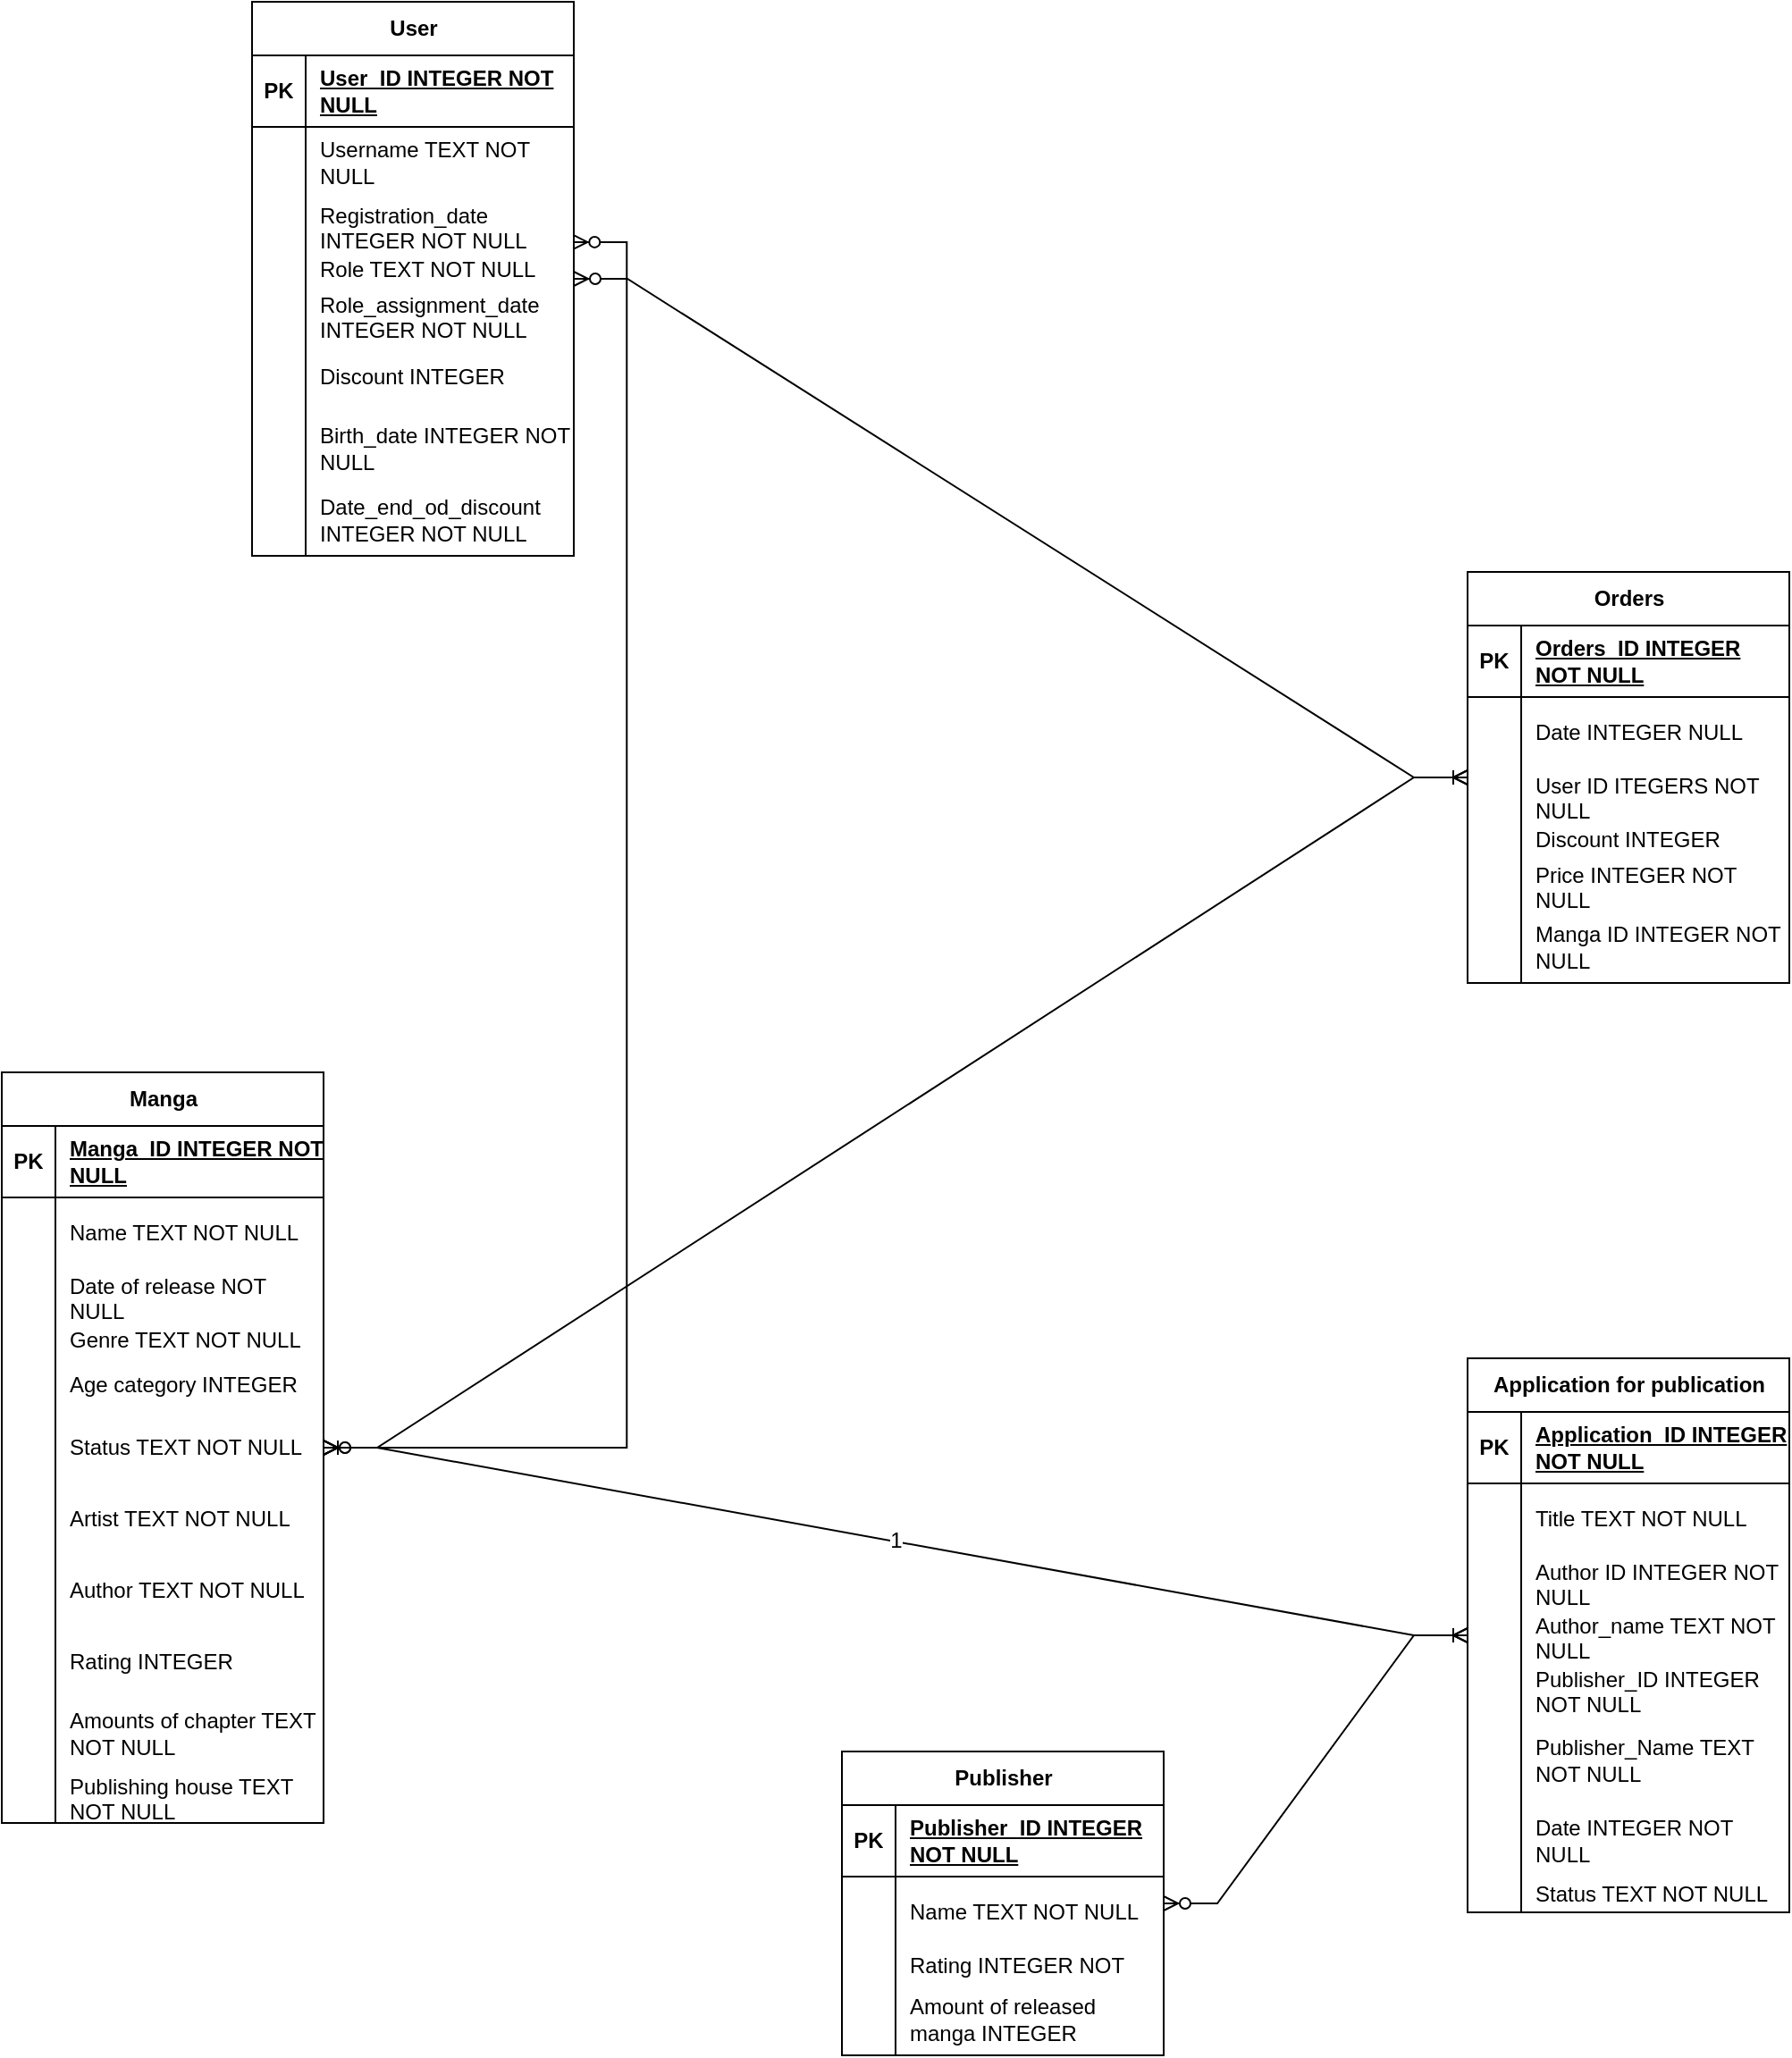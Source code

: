 <mxfile version="24.0.2" type="device">
  <diagram id="4OhhPIKUNU1crIWAC6Wa" name="Страница — 1">
    <mxGraphModel dx="3187" dy="1640" grid="1" gridSize="10" guides="1" tooltips="1" connect="1" arrows="1" fold="1" page="1" pageScale="1" pageWidth="827" pageHeight="1169" math="0" shadow="0">
      <root>
        <mxCell id="0" />
        <mxCell id="1" parent="0" />
        <mxCell id="yMcgqqdrfvFAsQtZ9cKi-27" value="1" style="edgeStyle=entityRelationEdgeStyle;fontSize=12;html=1;endArrow=ERoneToMany;startArrow=ERzeroToMany;rounded=0;exitX=1;exitY=0.5;exitDx=0;exitDy=0;entryX=0;entryY=0.5;entryDx=0;entryDy=0;" parent="1" source="3QNGo9HYekui6b5nl_Mc-1" target="3QNGo9HYekui6b5nl_Mc-149" edge="1">
          <mxGeometry width="100" height="100" relative="1" as="geometry">
            <mxPoint x="1230" y="619" as="sourcePoint" />
            <mxPoint x="1050" y="844" as="targetPoint" />
            <Array as="points">
              <mxPoint x="580" y="454" />
              <mxPoint x="630" y="334" />
              <mxPoint x="650" y="384" />
            </Array>
          </mxGeometry>
        </mxCell>
        <mxCell id="3QNGo9HYekui6b5nl_Mc-1" value="Manga" style="shape=table;startSize=30;container=1;collapsible=1;childLayout=tableLayout;fixedRows=1;rowLines=0;fontStyle=1;align=center;resizeLast=1;html=1;" vertex="1" parent="1">
          <mxGeometry x="280" y="619" width="180" height="420" as="geometry">
            <mxRectangle x="920" y="370" width="80" height="30" as="alternateBounds" />
          </mxGeometry>
        </mxCell>
        <mxCell id="3QNGo9HYekui6b5nl_Mc-2" value="" style="shape=tableRow;horizontal=0;startSize=0;swimlaneHead=0;swimlaneBody=0;fillColor=none;collapsible=0;dropTarget=0;points=[[0,0.5],[1,0.5]];portConstraint=eastwest;top=0;left=0;right=0;bottom=1;" vertex="1" parent="3QNGo9HYekui6b5nl_Mc-1">
          <mxGeometry y="30" width="180" height="40" as="geometry" />
        </mxCell>
        <mxCell id="3QNGo9HYekui6b5nl_Mc-3" value="PK" style="shape=partialRectangle;connectable=0;fillColor=none;top=0;left=0;bottom=0;right=0;fontStyle=1;overflow=hidden;whiteSpace=wrap;html=1;" vertex="1" parent="3QNGo9HYekui6b5nl_Mc-2">
          <mxGeometry width="30" height="40" as="geometry">
            <mxRectangle width="30" height="40" as="alternateBounds" />
          </mxGeometry>
        </mxCell>
        <mxCell id="3QNGo9HYekui6b5nl_Mc-4" value="Manga_ID INTEGER NOT NULL" style="shape=partialRectangle;connectable=0;fillColor=none;top=0;left=0;bottom=0;right=0;align=left;spacingLeft=6;fontStyle=5;overflow=hidden;whiteSpace=wrap;html=1;" vertex="1" parent="3QNGo9HYekui6b5nl_Mc-2">
          <mxGeometry x="30" width="150" height="40" as="geometry">
            <mxRectangle width="150" height="40" as="alternateBounds" />
          </mxGeometry>
        </mxCell>
        <mxCell id="3QNGo9HYekui6b5nl_Mc-5" value="" style="shape=tableRow;horizontal=0;startSize=0;swimlaneHead=0;swimlaneBody=0;fillColor=none;collapsible=0;dropTarget=0;points=[[0,0.5],[1,0.5]];portConstraint=eastwest;top=0;left=0;right=0;bottom=0;" vertex="1" parent="3QNGo9HYekui6b5nl_Mc-1">
          <mxGeometry y="70" width="180" height="40" as="geometry" />
        </mxCell>
        <mxCell id="3QNGo9HYekui6b5nl_Mc-6" value="" style="shape=partialRectangle;connectable=0;fillColor=none;top=0;left=0;bottom=0;right=0;editable=1;overflow=hidden;whiteSpace=wrap;html=1;" vertex="1" parent="3QNGo9HYekui6b5nl_Mc-5">
          <mxGeometry width="30" height="40" as="geometry">
            <mxRectangle width="30" height="40" as="alternateBounds" />
          </mxGeometry>
        </mxCell>
        <mxCell id="3QNGo9HYekui6b5nl_Mc-7" value="Name TEXT NOT NULL&amp;nbsp;" style="shape=partialRectangle;connectable=0;fillColor=none;top=0;left=0;bottom=0;right=0;align=left;spacingLeft=6;overflow=hidden;whiteSpace=wrap;html=1;" vertex="1" parent="3QNGo9HYekui6b5nl_Mc-5">
          <mxGeometry x="30" width="150" height="40" as="geometry">
            <mxRectangle width="150" height="40" as="alternateBounds" />
          </mxGeometry>
        </mxCell>
        <mxCell id="3QNGo9HYekui6b5nl_Mc-8" value="" style="shape=tableRow;horizontal=0;startSize=0;swimlaneHead=0;swimlaneBody=0;fillColor=none;collapsible=0;dropTarget=0;points=[[0,0.5],[1,0.5]];portConstraint=eastwest;top=0;left=0;right=0;bottom=0;" vertex="1" parent="3QNGo9HYekui6b5nl_Mc-1">
          <mxGeometry y="110" width="180" height="30" as="geometry" />
        </mxCell>
        <mxCell id="3QNGo9HYekui6b5nl_Mc-9" value="" style="shape=partialRectangle;connectable=0;fillColor=none;top=0;left=0;bottom=0;right=0;editable=1;overflow=hidden;whiteSpace=wrap;html=1;fontStyle=1" vertex="1" parent="3QNGo9HYekui6b5nl_Mc-8">
          <mxGeometry width="30" height="30" as="geometry">
            <mxRectangle width="30" height="30" as="alternateBounds" />
          </mxGeometry>
        </mxCell>
        <mxCell id="3QNGo9HYekui6b5nl_Mc-10" value="&lt;span style=&quot;font-weight: 400;&quot;&gt;Date of release NOT NULL&amp;nbsp;&lt;/span&gt;" style="shape=partialRectangle;connectable=0;fillColor=none;top=0;left=0;bottom=0;right=0;align=left;spacingLeft=6;overflow=hidden;whiteSpace=wrap;html=1;fontStyle=1" vertex="1" parent="3QNGo9HYekui6b5nl_Mc-8">
          <mxGeometry x="30" width="150" height="30" as="geometry">
            <mxRectangle width="150" height="30" as="alternateBounds" />
          </mxGeometry>
        </mxCell>
        <mxCell id="3QNGo9HYekui6b5nl_Mc-11" value="" style="shape=tableRow;horizontal=0;startSize=0;swimlaneHead=0;swimlaneBody=0;fillColor=none;collapsible=0;dropTarget=0;points=[[0,0.5],[1,0.5]];portConstraint=eastwest;top=0;left=0;right=0;bottom=0;" vertex="1" parent="3QNGo9HYekui6b5nl_Mc-1">
          <mxGeometry y="140" width="180" height="20" as="geometry" />
        </mxCell>
        <mxCell id="3QNGo9HYekui6b5nl_Mc-12" value="" style="shape=partialRectangle;connectable=0;fillColor=none;top=0;left=0;bottom=0;right=0;editable=1;overflow=hidden;whiteSpace=wrap;html=1;" vertex="1" parent="3QNGo9HYekui6b5nl_Mc-11">
          <mxGeometry width="30" height="20" as="geometry">
            <mxRectangle width="30" height="20" as="alternateBounds" />
          </mxGeometry>
        </mxCell>
        <mxCell id="3QNGo9HYekui6b5nl_Mc-13" value="Genre TEXT NOT NULL" style="shape=partialRectangle;connectable=0;fillColor=none;top=0;left=0;bottom=0;right=0;align=left;spacingLeft=6;overflow=hidden;whiteSpace=wrap;html=1;" vertex="1" parent="3QNGo9HYekui6b5nl_Mc-11">
          <mxGeometry x="30" width="150" height="20" as="geometry">
            <mxRectangle width="150" height="20" as="alternateBounds" />
          </mxGeometry>
        </mxCell>
        <mxCell id="3QNGo9HYekui6b5nl_Mc-14" value="" style="shape=tableRow;horizontal=0;startSize=0;swimlaneHead=0;swimlaneBody=0;fillColor=none;collapsible=0;dropTarget=0;points=[[0,0.5],[1,0.5]];portConstraint=eastwest;top=0;left=0;right=0;bottom=0;" vertex="1" parent="3QNGo9HYekui6b5nl_Mc-1">
          <mxGeometry y="160" width="180" height="30" as="geometry" />
        </mxCell>
        <mxCell id="3QNGo9HYekui6b5nl_Mc-15" value="" style="shape=partialRectangle;connectable=0;fillColor=none;top=0;left=0;bottom=0;right=0;editable=1;overflow=hidden;whiteSpace=wrap;html=1;" vertex="1" parent="3QNGo9HYekui6b5nl_Mc-14">
          <mxGeometry width="30" height="30" as="geometry">
            <mxRectangle width="30" height="30" as="alternateBounds" />
          </mxGeometry>
        </mxCell>
        <mxCell id="3QNGo9HYekui6b5nl_Mc-16" value="Age category INTEGER" style="shape=partialRectangle;connectable=0;fillColor=none;top=0;left=0;bottom=0;right=0;align=left;spacingLeft=6;overflow=hidden;whiteSpace=wrap;html=1;" vertex="1" parent="3QNGo9HYekui6b5nl_Mc-14">
          <mxGeometry x="30" width="150" height="30" as="geometry">
            <mxRectangle width="150" height="30" as="alternateBounds" />
          </mxGeometry>
        </mxCell>
        <mxCell id="3QNGo9HYekui6b5nl_Mc-17" value="" style="shape=tableRow;horizontal=0;startSize=0;swimlaneHead=0;swimlaneBody=0;fillColor=none;collapsible=0;dropTarget=0;points=[[0,0.5],[1,0.5]];portConstraint=eastwest;top=0;left=0;right=0;bottom=0;" vertex="1" parent="3QNGo9HYekui6b5nl_Mc-1">
          <mxGeometry y="190" width="180" height="40" as="geometry" />
        </mxCell>
        <mxCell id="3QNGo9HYekui6b5nl_Mc-18" value="" style="shape=partialRectangle;connectable=0;fillColor=none;top=0;left=0;bottom=0;right=0;editable=1;overflow=hidden;whiteSpace=wrap;html=1;" vertex="1" parent="3QNGo9HYekui6b5nl_Mc-17">
          <mxGeometry width="30" height="40" as="geometry">
            <mxRectangle width="30" height="40" as="alternateBounds" />
          </mxGeometry>
        </mxCell>
        <mxCell id="3QNGo9HYekui6b5nl_Mc-19" value="Status TEXT NOT NULL" style="shape=partialRectangle;connectable=0;fillColor=none;top=0;left=0;bottom=0;right=0;align=left;spacingLeft=6;overflow=hidden;whiteSpace=wrap;html=1;" vertex="1" parent="3QNGo9HYekui6b5nl_Mc-17">
          <mxGeometry x="30" width="150" height="40" as="geometry">
            <mxRectangle width="150" height="40" as="alternateBounds" />
          </mxGeometry>
        </mxCell>
        <mxCell id="3QNGo9HYekui6b5nl_Mc-20" value="" style="shape=tableRow;horizontal=0;startSize=0;swimlaneHead=0;swimlaneBody=0;fillColor=none;collapsible=0;dropTarget=0;points=[[0,0.5],[1,0.5]];portConstraint=eastwest;top=0;left=0;right=0;bottom=0;" vertex="1" parent="3QNGo9HYekui6b5nl_Mc-1">
          <mxGeometry y="230" width="180" height="40" as="geometry" />
        </mxCell>
        <mxCell id="3QNGo9HYekui6b5nl_Mc-21" value="" style="shape=partialRectangle;connectable=0;fillColor=none;top=0;left=0;bottom=0;right=0;editable=1;overflow=hidden;whiteSpace=wrap;html=1;" vertex="1" parent="3QNGo9HYekui6b5nl_Mc-20">
          <mxGeometry width="30" height="40" as="geometry">
            <mxRectangle width="30" height="40" as="alternateBounds" />
          </mxGeometry>
        </mxCell>
        <mxCell id="3QNGo9HYekui6b5nl_Mc-22" value="Artist TEXT NOT NULL" style="shape=partialRectangle;connectable=0;fillColor=none;top=0;left=0;bottom=0;right=0;align=left;spacingLeft=6;overflow=hidden;whiteSpace=wrap;html=1;" vertex="1" parent="3QNGo9HYekui6b5nl_Mc-20">
          <mxGeometry x="30" width="150" height="40" as="geometry">
            <mxRectangle width="150" height="40" as="alternateBounds" />
          </mxGeometry>
        </mxCell>
        <mxCell id="3QNGo9HYekui6b5nl_Mc-23" value="" style="shape=tableRow;horizontal=0;startSize=0;swimlaneHead=0;swimlaneBody=0;fillColor=none;collapsible=0;dropTarget=0;points=[[0,0.5],[1,0.5]];portConstraint=eastwest;top=0;left=0;right=0;bottom=0;" vertex="1" parent="3QNGo9HYekui6b5nl_Mc-1">
          <mxGeometry y="270" width="180" height="40" as="geometry" />
        </mxCell>
        <mxCell id="3QNGo9HYekui6b5nl_Mc-24" value="" style="shape=partialRectangle;connectable=0;fillColor=none;top=0;left=0;bottom=0;right=0;editable=1;overflow=hidden;whiteSpace=wrap;html=1;" vertex="1" parent="3QNGo9HYekui6b5nl_Mc-23">
          <mxGeometry width="30" height="40" as="geometry">
            <mxRectangle width="30" height="40" as="alternateBounds" />
          </mxGeometry>
        </mxCell>
        <mxCell id="3QNGo9HYekui6b5nl_Mc-25" value="Author TEXT NOT NULL" style="shape=partialRectangle;connectable=0;fillColor=none;top=0;left=0;bottom=0;right=0;align=left;spacingLeft=6;overflow=hidden;whiteSpace=wrap;html=1;" vertex="1" parent="3QNGo9HYekui6b5nl_Mc-23">
          <mxGeometry x="30" width="150" height="40" as="geometry">
            <mxRectangle width="150" height="40" as="alternateBounds" />
          </mxGeometry>
        </mxCell>
        <mxCell id="3QNGo9HYekui6b5nl_Mc-26" value="" style="shape=tableRow;horizontal=0;startSize=0;swimlaneHead=0;swimlaneBody=0;fillColor=none;collapsible=0;dropTarget=0;points=[[0,0.5],[1,0.5]];portConstraint=eastwest;top=0;left=0;right=0;bottom=0;" vertex="1" parent="3QNGo9HYekui6b5nl_Mc-1">
          <mxGeometry y="310" width="180" height="40" as="geometry" />
        </mxCell>
        <mxCell id="3QNGo9HYekui6b5nl_Mc-27" value="" style="shape=partialRectangle;connectable=0;fillColor=none;top=0;left=0;bottom=0;right=0;editable=1;overflow=hidden;whiteSpace=wrap;html=1;" vertex="1" parent="3QNGo9HYekui6b5nl_Mc-26">
          <mxGeometry width="30" height="40" as="geometry">
            <mxRectangle width="30" height="40" as="alternateBounds" />
          </mxGeometry>
        </mxCell>
        <mxCell id="3QNGo9HYekui6b5nl_Mc-28" value="Rating INTEGER" style="shape=partialRectangle;connectable=0;fillColor=none;top=0;left=0;bottom=0;right=0;align=left;spacingLeft=6;overflow=hidden;whiteSpace=wrap;html=1;" vertex="1" parent="3QNGo9HYekui6b5nl_Mc-26">
          <mxGeometry x="30" width="150" height="40" as="geometry">
            <mxRectangle width="150" height="40" as="alternateBounds" />
          </mxGeometry>
        </mxCell>
        <mxCell id="3QNGo9HYekui6b5nl_Mc-29" value="" style="shape=tableRow;horizontal=0;startSize=0;swimlaneHead=0;swimlaneBody=0;fillColor=none;collapsible=0;dropTarget=0;points=[[0,0.5],[1,0.5]];portConstraint=eastwest;top=0;left=0;right=0;bottom=0;" vertex="1" parent="3QNGo9HYekui6b5nl_Mc-1">
          <mxGeometry y="350" width="180" height="40" as="geometry" />
        </mxCell>
        <mxCell id="3QNGo9HYekui6b5nl_Mc-30" value="" style="shape=partialRectangle;connectable=0;fillColor=none;top=0;left=0;bottom=0;right=0;editable=1;overflow=hidden;whiteSpace=wrap;html=1;" vertex="1" parent="3QNGo9HYekui6b5nl_Mc-29">
          <mxGeometry width="30" height="40" as="geometry">
            <mxRectangle width="30" height="40" as="alternateBounds" />
          </mxGeometry>
        </mxCell>
        <mxCell id="3QNGo9HYekui6b5nl_Mc-31" value="Amounts of chapter TEXT NOT NULL" style="shape=partialRectangle;connectable=0;fillColor=none;top=0;left=0;bottom=0;right=0;align=left;spacingLeft=6;overflow=hidden;whiteSpace=wrap;html=1;" vertex="1" parent="3QNGo9HYekui6b5nl_Mc-29">
          <mxGeometry x="30" width="150" height="40" as="geometry">
            <mxRectangle width="150" height="40" as="alternateBounds" />
          </mxGeometry>
        </mxCell>
        <mxCell id="3QNGo9HYekui6b5nl_Mc-32" value="" style="shape=tableRow;horizontal=0;startSize=0;swimlaneHead=0;swimlaneBody=0;fillColor=none;collapsible=0;dropTarget=0;points=[[0,0.5],[1,0.5]];portConstraint=eastwest;top=0;left=0;right=0;bottom=0;" vertex="1" parent="3QNGo9HYekui6b5nl_Mc-1">
          <mxGeometry y="390" width="180" height="30" as="geometry" />
        </mxCell>
        <mxCell id="3QNGo9HYekui6b5nl_Mc-33" value="" style="shape=partialRectangle;connectable=0;fillColor=none;top=0;left=0;bottom=0;right=0;editable=1;overflow=hidden;whiteSpace=wrap;html=1;" vertex="1" parent="3QNGo9HYekui6b5nl_Mc-32">
          <mxGeometry width="30" height="30" as="geometry">
            <mxRectangle width="30" height="30" as="alternateBounds" />
          </mxGeometry>
        </mxCell>
        <mxCell id="3QNGo9HYekui6b5nl_Mc-34" value="Publishing house TEXT NOT NULL" style="shape=partialRectangle;connectable=0;fillColor=none;top=0;left=0;bottom=0;right=0;align=left;spacingLeft=6;overflow=hidden;whiteSpace=wrap;html=1;" vertex="1" parent="3QNGo9HYekui6b5nl_Mc-32">
          <mxGeometry x="30" width="150" height="30" as="geometry">
            <mxRectangle width="150" height="30" as="alternateBounds" />
          </mxGeometry>
        </mxCell>
        <mxCell id="3QNGo9HYekui6b5nl_Mc-41" value="User" style="shape=table;startSize=30;container=1;collapsible=1;childLayout=tableLayout;fixedRows=1;rowLines=0;fontStyle=1;align=center;resizeLast=1;html=1;" vertex="1" parent="1">
          <mxGeometry x="420" y="20" width="180" height="310" as="geometry">
            <mxRectangle x="920" y="60" width="80" height="30" as="alternateBounds" />
          </mxGeometry>
        </mxCell>
        <mxCell id="3QNGo9HYekui6b5nl_Mc-42" value="" style="shape=tableRow;horizontal=0;startSize=0;swimlaneHead=0;swimlaneBody=0;fillColor=none;collapsible=0;dropTarget=0;points=[[0,0.5],[1,0.5]];portConstraint=eastwest;top=0;left=0;right=0;bottom=1;" vertex="1" parent="3QNGo9HYekui6b5nl_Mc-41">
          <mxGeometry y="30" width="180" height="40" as="geometry" />
        </mxCell>
        <mxCell id="3QNGo9HYekui6b5nl_Mc-43" value="PK" style="shape=partialRectangle;connectable=0;fillColor=none;top=0;left=0;bottom=0;right=0;fontStyle=1;overflow=hidden;whiteSpace=wrap;html=1;" vertex="1" parent="3QNGo9HYekui6b5nl_Mc-42">
          <mxGeometry width="30" height="40" as="geometry">
            <mxRectangle width="30" height="40" as="alternateBounds" />
          </mxGeometry>
        </mxCell>
        <mxCell id="3QNGo9HYekui6b5nl_Mc-44" value="User_ID INTEGER NOT NULL" style="shape=partialRectangle;connectable=0;fillColor=none;top=0;left=0;bottom=0;right=0;align=left;spacingLeft=6;fontStyle=5;overflow=hidden;whiteSpace=wrap;html=1;" vertex="1" parent="3QNGo9HYekui6b5nl_Mc-42">
          <mxGeometry x="30" width="150" height="40" as="geometry">
            <mxRectangle width="150" height="40" as="alternateBounds" />
          </mxGeometry>
        </mxCell>
        <mxCell id="3QNGo9HYekui6b5nl_Mc-45" value="" style="shape=tableRow;horizontal=0;startSize=0;swimlaneHead=0;swimlaneBody=0;fillColor=none;collapsible=0;dropTarget=0;points=[[0,0.5],[1,0.5]];portConstraint=eastwest;top=0;left=0;right=0;bottom=0;" vertex="1" parent="3QNGo9HYekui6b5nl_Mc-41">
          <mxGeometry y="70" width="180" height="40" as="geometry" />
        </mxCell>
        <mxCell id="3QNGo9HYekui6b5nl_Mc-46" value="" style="shape=partialRectangle;connectable=0;fillColor=none;top=0;left=0;bottom=0;right=0;editable=1;overflow=hidden;whiteSpace=wrap;html=1;" vertex="1" parent="3QNGo9HYekui6b5nl_Mc-45">
          <mxGeometry width="30" height="40" as="geometry">
            <mxRectangle width="30" height="40" as="alternateBounds" />
          </mxGeometry>
        </mxCell>
        <mxCell id="3QNGo9HYekui6b5nl_Mc-47" value="Username TEXT NOT NULL&amp;nbsp;" style="shape=partialRectangle;connectable=0;fillColor=none;top=0;left=0;bottom=0;right=0;align=left;spacingLeft=6;overflow=hidden;whiteSpace=wrap;html=1;" vertex="1" parent="3QNGo9HYekui6b5nl_Mc-45">
          <mxGeometry x="30" width="150" height="40" as="geometry">
            <mxRectangle width="150" height="40" as="alternateBounds" />
          </mxGeometry>
        </mxCell>
        <mxCell id="3QNGo9HYekui6b5nl_Mc-48" value="" style="shape=tableRow;horizontal=0;startSize=0;swimlaneHead=0;swimlaneBody=0;fillColor=none;collapsible=0;dropTarget=0;points=[[0,0.5],[1,0.5]];portConstraint=eastwest;top=0;left=0;right=0;bottom=0;" vertex="1" parent="3QNGo9HYekui6b5nl_Mc-41">
          <mxGeometry y="110" width="180" height="30" as="geometry" />
        </mxCell>
        <mxCell id="3QNGo9HYekui6b5nl_Mc-49" value="" style="shape=partialRectangle;connectable=0;fillColor=none;top=0;left=0;bottom=0;right=0;editable=1;overflow=hidden;whiteSpace=wrap;html=1;fontStyle=1" vertex="1" parent="3QNGo9HYekui6b5nl_Mc-48">
          <mxGeometry width="30" height="30" as="geometry">
            <mxRectangle width="30" height="30" as="alternateBounds" />
          </mxGeometry>
        </mxCell>
        <mxCell id="3QNGo9HYekui6b5nl_Mc-50" value="&lt;span style=&quot;font-weight: 400;&quot;&gt;Registration_date INTEGER NOT NULL&amp;nbsp;&lt;/span&gt;" style="shape=partialRectangle;connectable=0;fillColor=none;top=0;left=0;bottom=0;right=0;align=left;spacingLeft=6;overflow=hidden;whiteSpace=wrap;html=1;fontStyle=1" vertex="1" parent="3QNGo9HYekui6b5nl_Mc-48">
          <mxGeometry x="30" width="150" height="30" as="geometry">
            <mxRectangle width="150" height="30" as="alternateBounds" />
          </mxGeometry>
        </mxCell>
        <mxCell id="3QNGo9HYekui6b5nl_Mc-51" value="" style="shape=tableRow;horizontal=0;startSize=0;swimlaneHead=0;swimlaneBody=0;fillColor=none;collapsible=0;dropTarget=0;points=[[0,0.5],[1,0.5]];portConstraint=eastwest;top=0;left=0;right=0;bottom=0;" vertex="1" parent="3QNGo9HYekui6b5nl_Mc-41">
          <mxGeometry y="140" width="180" height="20" as="geometry" />
        </mxCell>
        <mxCell id="3QNGo9HYekui6b5nl_Mc-52" value="" style="shape=partialRectangle;connectable=0;fillColor=none;top=0;left=0;bottom=0;right=0;editable=1;overflow=hidden;whiteSpace=wrap;html=1;" vertex="1" parent="3QNGo9HYekui6b5nl_Mc-51">
          <mxGeometry width="30" height="20" as="geometry">
            <mxRectangle width="30" height="20" as="alternateBounds" />
          </mxGeometry>
        </mxCell>
        <mxCell id="3QNGo9HYekui6b5nl_Mc-53" value="Role TEXT NOT NULL" style="shape=partialRectangle;connectable=0;fillColor=none;top=0;left=0;bottom=0;right=0;align=left;spacingLeft=6;overflow=hidden;whiteSpace=wrap;html=1;" vertex="1" parent="3QNGo9HYekui6b5nl_Mc-51">
          <mxGeometry x="30" width="150" height="20" as="geometry">
            <mxRectangle width="150" height="20" as="alternateBounds" />
          </mxGeometry>
        </mxCell>
        <mxCell id="3QNGo9HYekui6b5nl_Mc-54" value="" style="shape=tableRow;horizontal=0;startSize=0;swimlaneHead=0;swimlaneBody=0;fillColor=none;collapsible=0;dropTarget=0;points=[[0,0.5],[1,0.5]];portConstraint=eastwest;top=0;left=0;right=0;bottom=0;" vertex="1" parent="3QNGo9HYekui6b5nl_Mc-41">
          <mxGeometry y="160" width="180" height="30" as="geometry" />
        </mxCell>
        <mxCell id="3QNGo9HYekui6b5nl_Mc-55" value="" style="shape=partialRectangle;connectable=0;fillColor=none;top=0;left=0;bottom=0;right=0;editable=1;overflow=hidden;whiteSpace=wrap;html=1;" vertex="1" parent="3QNGo9HYekui6b5nl_Mc-54">
          <mxGeometry width="30" height="30" as="geometry">
            <mxRectangle width="30" height="30" as="alternateBounds" />
          </mxGeometry>
        </mxCell>
        <mxCell id="3QNGo9HYekui6b5nl_Mc-56" value="Role_assignment_date INTEGER NOT NULL" style="shape=partialRectangle;connectable=0;fillColor=none;top=0;left=0;bottom=0;right=0;align=left;spacingLeft=6;overflow=hidden;whiteSpace=wrap;html=1;" vertex="1" parent="3QNGo9HYekui6b5nl_Mc-54">
          <mxGeometry x="30" width="150" height="30" as="geometry">
            <mxRectangle width="150" height="30" as="alternateBounds" />
          </mxGeometry>
        </mxCell>
        <mxCell id="3QNGo9HYekui6b5nl_Mc-57" value="" style="shape=tableRow;horizontal=0;startSize=0;swimlaneHead=0;swimlaneBody=0;fillColor=none;collapsible=0;dropTarget=0;points=[[0,0.5],[1,0.5]];portConstraint=eastwest;top=0;left=0;right=0;bottom=0;" vertex="1" parent="3QNGo9HYekui6b5nl_Mc-41">
          <mxGeometry y="190" width="180" height="40" as="geometry" />
        </mxCell>
        <mxCell id="3QNGo9HYekui6b5nl_Mc-58" value="" style="shape=partialRectangle;connectable=0;fillColor=none;top=0;left=0;bottom=0;right=0;editable=1;overflow=hidden;whiteSpace=wrap;html=1;" vertex="1" parent="3QNGo9HYekui6b5nl_Mc-57">
          <mxGeometry width="30" height="40" as="geometry">
            <mxRectangle width="30" height="40" as="alternateBounds" />
          </mxGeometry>
        </mxCell>
        <mxCell id="3QNGo9HYekui6b5nl_Mc-59" value="Discount INTEGER" style="shape=partialRectangle;connectable=0;fillColor=none;top=0;left=0;bottom=0;right=0;align=left;spacingLeft=6;overflow=hidden;whiteSpace=wrap;html=1;" vertex="1" parent="3QNGo9HYekui6b5nl_Mc-57">
          <mxGeometry x="30" width="150" height="40" as="geometry">
            <mxRectangle width="150" height="40" as="alternateBounds" />
          </mxGeometry>
        </mxCell>
        <mxCell id="3QNGo9HYekui6b5nl_Mc-60" value="" style="shape=tableRow;horizontal=0;startSize=0;swimlaneHead=0;swimlaneBody=0;fillColor=none;collapsible=0;dropTarget=0;points=[[0,0.5],[1,0.5]];portConstraint=eastwest;top=0;left=0;right=0;bottom=0;" vertex="1" parent="3QNGo9HYekui6b5nl_Mc-41">
          <mxGeometry y="230" width="180" height="40" as="geometry" />
        </mxCell>
        <mxCell id="3QNGo9HYekui6b5nl_Mc-61" value="" style="shape=partialRectangle;connectable=0;fillColor=none;top=0;left=0;bottom=0;right=0;editable=1;overflow=hidden;whiteSpace=wrap;html=1;" vertex="1" parent="3QNGo9HYekui6b5nl_Mc-60">
          <mxGeometry width="30" height="40" as="geometry">
            <mxRectangle width="30" height="40" as="alternateBounds" />
          </mxGeometry>
        </mxCell>
        <mxCell id="3QNGo9HYekui6b5nl_Mc-62" value="Birth_date INTEGER NOT NULL" style="shape=partialRectangle;connectable=0;fillColor=none;top=0;left=0;bottom=0;right=0;align=left;spacingLeft=6;overflow=hidden;whiteSpace=wrap;html=1;" vertex="1" parent="3QNGo9HYekui6b5nl_Mc-60">
          <mxGeometry x="30" width="150" height="40" as="geometry">
            <mxRectangle width="150" height="40" as="alternateBounds" />
          </mxGeometry>
        </mxCell>
        <mxCell id="3QNGo9HYekui6b5nl_Mc-63" value="" style="shape=tableRow;horizontal=0;startSize=0;swimlaneHead=0;swimlaneBody=0;fillColor=none;collapsible=0;dropTarget=0;points=[[0,0.5],[1,0.5]];portConstraint=eastwest;top=0;left=0;right=0;bottom=0;" vertex="1" parent="3QNGo9HYekui6b5nl_Mc-41">
          <mxGeometry y="270" width="180" height="40" as="geometry" />
        </mxCell>
        <mxCell id="3QNGo9HYekui6b5nl_Mc-64" value="" style="shape=partialRectangle;connectable=0;fillColor=none;top=0;left=0;bottom=0;right=0;editable=1;overflow=hidden;whiteSpace=wrap;html=1;" vertex="1" parent="3QNGo9HYekui6b5nl_Mc-63">
          <mxGeometry width="30" height="40" as="geometry">
            <mxRectangle width="30" height="40" as="alternateBounds" />
          </mxGeometry>
        </mxCell>
        <mxCell id="3QNGo9HYekui6b5nl_Mc-65" value="Date_end_od_discount INTEGER NOT NULL" style="shape=partialRectangle;connectable=0;fillColor=none;top=0;left=0;bottom=0;right=0;align=left;spacingLeft=6;overflow=hidden;whiteSpace=wrap;html=1;" vertex="1" parent="3QNGo9HYekui6b5nl_Mc-63">
          <mxGeometry x="30" width="150" height="40" as="geometry">
            <mxRectangle width="150" height="40" as="alternateBounds" />
          </mxGeometry>
        </mxCell>
        <mxCell id="3QNGo9HYekui6b5nl_Mc-84" value="Orders" style="shape=table;startSize=30;container=1;collapsible=1;childLayout=tableLayout;fixedRows=1;rowLines=0;fontStyle=1;align=center;resizeLast=1;html=1;" vertex="1" parent="1">
          <mxGeometry x="1100" y="339" width="180" height="230" as="geometry">
            <mxRectangle x="1380" y="80" width="80" height="30" as="alternateBounds" />
          </mxGeometry>
        </mxCell>
        <mxCell id="3QNGo9HYekui6b5nl_Mc-85" value="" style="shape=tableRow;horizontal=0;startSize=0;swimlaneHead=0;swimlaneBody=0;fillColor=none;collapsible=0;dropTarget=0;points=[[0,0.5],[1,0.5]];portConstraint=eastwest;top=0;left=0;right=0;bottom=1;" vertex="1" parent="3QNGo9HYekui6b5nl_Mc-84">
          <mxGeometry y="30" width="180" height="40" as="geometry" />
        </mxCell>
        <mxCell id="3QNGo9HYekui6b5nl_Mc-86" value="PK" style="shape=partialRectangle;connectable=0;fillColor=none;top=0;left=0;bottom=0;right=0;fontStyle=1;overflow=hidden;whiteSpace=wrap;html=1;" vertex="1" parent="3QNGo9HYekui6b5nl_Mc-85">
          <mxGeometry width="30" height="40" as="geometry">
            <mxRectangle width="30" height="40" as="alternateBounds" />
          </mxGeometry>
        </mxCell>
        <mxCell id="3QNGo9HYekui6b5nl_Mc-87" value="Orders_ID INTEGER NOT NULL" style="shape=partialRectangle;connectable=0;fillColor=none;top=0;left=0;bottom=0;right=0;align=left;spacingLeft=6;fontStyle=5;overflow=hidden;whiteSpace=wrap;html=1;" vertex="1" parent="3QNGo9HYekui6b5nl_Mc-85">
          <mxGeometry x="30" width="150" height="40" as="geometry">
            <mxRectangle width="150" height="40" as="alternateBounds" />
          </mxGeometry>
        </mxCell>
        <mxCell id="3QNGo9HYekui6b5nl_Mc-88" value="" style="shape=tableRow;horizontal=0;startSize=0;swimlaneHead=0;swimlaneBody=0;fillColor=none;collapsible=0;dropTarget=0;points=[[0,0.5],[1,0.5]];portConstraint=eastwest;top=0;left=0;right=0;bottom=0;" vertex="1" parent="3QNGo9HYekui6b5nl_Mc-84">
          <mxGeometry y="70" width="180" height="40" as="geometry" />
        </mxCell>
        <mxCell id="3QNGo9HYekui6b5nl_Mc-89" value="" style="shape=partialRectangle;connectable=0;fillColor=none;top=0;left=0;bottom=0;right=0;editable=1;overflow=hidden;whiteSpace=wrap;html=1;" vertex="1" parent="3QNGo9HYekui6b5nl_Mc-88">
          <mxGeometry width="30" height="40" as="geometry">
            <mxRectangle width="30" height="40" as="alternateBounds" />
          </mxGeometry>
        </mxCell>
        <mxCell id="3QNGo9HYekui6b5nl_Mc-90" value="Date INTEGER NULL&amp;nbsp;" style="shape=partialRectangle;connectable=0;fillColor=none;top=0;left=0;bottom=0;right=0;align=left;spacingLeft=6;overflow=hidden;whiteSpace=wrap;html=1;" vertex="1" parent="3QNGo9HYekui6b5nl_Mc-88">
          <mxGeometry x="30" width="150" height="40" as="geometry">
            <mxRectangle width="150" height="40" as="alternateBounds" />
          </mxGeometry>
        </mxCell>
        <mxCell id="3QNGo9HYekui6b5nl_Mc-91" value="" style="shape=tableRow;horizontal=0;startSize=0;swimlaneHead=0;swimlaneBody=0;fillColor=none;collapsible=0;dropTarget=0;points=[[0,0.5],[1,0.5]];portConstraint=eastwest;top=0;left=0;right=0;bottom=0;" vertex="1" parent="3QNGo9HYekui6b5nl_Mc-84">
          <mxGeometry y="110" width="180" height="30" as="geometry" />
        </mxCell>
        <mxCell id="3QNGo9HYekui6b5nl_Mc-92" value="" style="shape=partialRectangle;connectable=0;fillColor=none;top=0;left=0;bottom=0;right=0;editable=1;overflow=hidden;whiteSpace=wrap;html=1;fontStyle=1" vertex="1" parent="3QNGo9HYekui6b5nl_Mc-91">
          <mxGeometry width="30" height="30" as="geometry">
            <mxRectangle width="30" height="30" as="alternateBounds" />
          </mxGeometry>
        </mxCell>
        <mxCell id="3QNGo9HYekui6b5nl_Mc-93" value="&lt;span style=&quot;font-weight: 400;&quot;&gt;User ID ITEGERS NOT NULL&lt;/span&gt;" style="shape=partialRectangle;connectable=0;fillColor=none;top=0;left=0;bottom=0;right=0;align=left;spacingLeft=6;overflow=hidden;whiteSpace=wrap;html=1;fontStyle=1" vertex="1" parent="3QNGo9HYekui6b5nl_Mc-91">
          <mxGeometry x="30" width="150" height="30" as="geometry">
            <mxRectangle width="150" height="30" as="alternateBounds" />
          </mxGeometry>
        </mxCell>
        <mxCell id="3QNGo9HYekui6b5nl_Mc-94" value="" style="shape=tableRow;horizontal=0;startSize=0;swimlaneHead=0;swimlaneBody=0;fillColor=none;collapsible=0;dropTarget=0;points=[[0,0.5],[1,0.5]];portConstraint=eastwest;top=0;left=0;right=0;bottom=0;" vertex="1" parent="3QNGo9HYekui6b5nl_Mc-84">
          <mxGeometry y="140" width="180" height="20" as="geometry" />
        </mxCell>
        <mxCell id="3QNGo9HYekui6b5nl_Mc-95" value="" style="shape=partialRectangle;connectable=0;fillColor=none;top=0;left=0;bottom=0;right=0;editable=1;overflow=hidden;whiteSpace=wrap;html=1;" vertex="1" parent="3QNGo9HYekui6b5nl_Mc-94">
          <mxGeometry width="30" height="20" as="geometry">
            <mxRectangle width="30" height="20" as="alternateBounds" />
          </mxGeometry>
        </mxCell>
        <mxCell id="3QNGo9HYekui6b5nl_Mc-96" value="Discount INTEGER" style="shape=partialRectangle;connectable=0;fillColor=none;top=0;left=0;bottom=0;right=0;align=left;spacingLeft=6;overflow=hidden;whiteSpace=wrap;html=1;" vertex="1" parent="3QNGo9HYekui6b5nl_Mc-94">
          <mxGeometry x="30" width="150" height="20" as="geometry">
            <mxRectangle width="150" height="20" as="alternateBounds" />
          </mxGeometry>
        </mxCell>
        <mxCell id="3QNGo9HYekui6b5nl_Mc-97" value="" style="shape=tableRow;horizontal=0;startSize=0;swimlaneHead=0;swimlaneBody=0;fillColor=none;collapsible=0;dropTarget=0;points=[[0,0.5],[1,0.5]];portConstraint=eastwest;top=0;left=0;right=0;bottom=0;" vertex="1" parent="3QNGo9HYekui6b5nl_Mc-84">
          <mxGeometry y="160" width="180" height="30" as="geometry" />
        </mxCell>
        <mxCell id="3QNGo9HYekui6b5nl_Mc-98" value="" style="shape=partialRectangle;connectable=0;fillColor=none;top=0;left=0;bottom=0;right=0;editable=1;overflow=hidden;whiteSpace=wrap;html=1;" vertex="1" parent="3QNGo9HYekui6b5nl_Mc-97">
          <mxGeometry width="30" height="30" as="geometry">
            <mxRectangle width="30" height="30" as="alternateBounds" />
          </mxGeometry>
        </mxCell>
        <mxCell id="3QNGo9HYekui6b5nl_Mc-99" value="Price INTEGER NOT NULL" style="shape=partialRectangle;connectable=0;fillColor=none;top=0;left=0;bottom=0;right=0;align=left;spacingLeft=6;overflow=hidden;whiteSpace=wrap;html=1;" vertex="1" parent="3QNGo9HYekui6b5nl_Mc-97">
          <mxGeometry x="30" width="150" height="30" as="geometry">
            <mxRectangle width="150" height="30" as="alternateBounds" />
          </mxGeometry>
        </mxCell>
        <mxCell id="3QNGo9HYekui6b5nl_Mc-100" value="" style="shape=tableRow;horizontal=0;startSize=0;swimlaneHead=0;swimlaneBody=0;fillColor=none;collapsible=0;dropTarget=0;points=[[0,0.5],[1,0.5]];portConstraint=eastwest;top=0;left=0;right=0;bottom=0;" vertex="1" parent="3QNGo9HYekui6b5nl_Mc-84">
          <mxGeometry y="190" width="180" height="40" as="geometry" />
        </mxCell>
        <mxCell id="3QNGo9HYekui6b5nl_Mc-101" value="" style="shape=partialRectangle;connectable=0;fillColor=none;top=0;left=0;bottom=0;right=0;editable=1;overflow=hidden;whiteSpace=wrap;html=1;" vertex="1" parent="3QNGo9HYekui6b5nl_Mc-100">
          <mxGeometry width="30" height="40" as="geometry">
            <mxRectangle width="30" height="40" as="alternateBounds" />
          </mxGeometry>
        </mxCell>
        <mxCell id="3QNGo9HYekui6b5nl_Mc-102" value="Manga ID INTEGER NOT NULL" style="shape=partialRectangle;connectable=0;fillColor=none;top=0;left=0;bottom=0;right=0;align=left;spacingLeft=6;overflow=hidden;whiteSpace=wrap;html=1;" vertex="1" parent="3QNGo9HYekui6b5nl_Mc-100">
          <mxGeometry x="30" width="150" height="40" as="geometry">
            <mxRectangle width="150" height="40" as="alternateBounds" />
          </mxGeometry>
        </mxCell>
        <mxCell id="3QNGo9HYekui6b5nl_Mc-124" value="Publisher" style="shape=table;startSize=30;container=1;collapsible=1;childLayout=tableLayout;fixedRows=1;rowLines=0;fontStyle=1;align=center;resizeLast=1;html=1;" vertex="1" parent="1">
          <mxGeometry x="750" y="999" width="180" height="170" as="geometry">
            <mxRectangle x="1090" y="670" width="90" height="30" as="alternateBounds" />
          </mxGeometry>
        </mxCell>
        <mxCell id="3QNGo9HYekui6b5nl_Mc-125" value="" style="shape=tableRow;horizontal=0;startSize=0;swimlaneHead=0;swimlaneBody=0;fillColor=none;collapsible=0;dropTarget=0;points=[[0,0.5],[1,0.5]];portConstraint=eastwest;top=0;left=0;right=0;bottom=1;" vertex="1" parent="3QNGo9HYekui6b5nl_Mc-124">
          <mxGeometry y="30" width="180" height="40" as="geometry" />
        </mxCell>
        <mxCell id="3QNGo9HYekui6b5nl_Mc-126" value="PK" style="shape=partialRectangle;connectable=0;fillColor=none;top=0;left=0;bottom=0;right=0;fontStyle=1;overflow=hidden;whiteSpace=wrap;html=1;" vertex="1" parent="3QNGo9HYekui6b5nl_Mc-125">
          <mxGeometry width="30" height="40" as="geometry">
            <mxRectangle width="30" height="40" as="alternateBounds" />
          </mxGeometry>
        </mxCell>
        <mxCell id="3QNGo9HYekui6b5nl_Mc-127" value="Publisher_ID INTEGER NOT NULL" style="shape=partialRectangle;connectable=0;fillColor=none;top=0;left=0;bottom=0;right=0;align=left;spacingLeft=6;fontStyle=5;overflow=hidden;whiteSpace=wrap;html=1;" vertex="1" parent="3QNGo9HYekui6b5nl_Mc-125">
          <mxGeometry x="30" width="150" height="40" as="geometry">
            <mxRectangle width="150" height="40" as="alternateBounds" />
          </mxGeometry>
        </mxCell>
        <mxCell id="3QNGo9HYekui6b5nl_Mc-131" value="" style="shape=tableRow;horizontal=0;startSize=0;swimlaneHead=0;swimlaneBody=0;fillColor=none;collapsible=0;dropTarget=0;points=[[0,0.5],[1,0.5]];portConstraint=eastwest;top=0;left=0;right=0;bottom=0;" vertex="1" parent="3QNGo9HYekui6b5nl_Mc-124">
          <mxGeometry y="70" width="180" height="40" as="geometry" />
        </mxCell>
        <mxCell id="3QNGo9HYekui6b5nl_Mc-132" value="" style="shape=partialRectangle;connectable=0;fillColor=none;top=0;left=0;bottom=0;right=0;editable=1;overflow=hidden;whiteSpace=wrap;html=1;fontStyle=1" vertex="1" parent="3QNGo9HYekui6b5nl_Mc-131">
          <mxGeometry width="30" height="40" as="geometry">
            <mxRectangle width="30" height="40" as="alternateBounds" />
          </mxGeometry>
        </mxCell>
        <mxCell id="3QNGo9HYekui6b5nl_Mc-133" value="&lt;span style=&quot;font-weight: 400;&quot;&gt;Name TEXT NOT NULL&lt;/span&gt;" style="shape=partialRectangle;connectable=0;fillColor=none;top=0;left=0;bottom=0;right=0;align=left;spacingLeft=6;overflow=hidden;whiteSpace=wrap;html=1;fontStyle=1" vertex="1" parent="3QNGo9HYekui6b5nl_Mc-131">
          <mxGeometry x="30" width="150" height="40" as="geometry">
            <mxRectangle width="150" height="40" as="alternateBounds" />
          </mxGeometry>
        </mxCell>
        <mxCell id="3QNGo9HYekui6b5nl_Mc-134" value="" style="shape=tableRow;horizontal=0;startSize=0;swimlaneHead=0;swimlaneBody=0;fillColor=none;collapsible=0;dropTarget=0;points=[[0,0.5],[1,0.5]];portConstraint=eastwest;top=0;left=0;right=0;bottom=0;" vertex="1" parent="3QNGo9HYekui6b5nl_Mc-124">
          <mxGeometry y="110" width="180" height="20" as="geometry" />
        </mxCell>
        <mxCell id="3QNGo9HYekui6b5nl_Mc-135" value="" style="shape=partialRectangle;connectable=0;fillColor=none;top=0;left=0;bottom=0;right=0;editable=1;overflow=hidden;whiteSpace=wrap;html=1;" vertex="1" parent="3QNGo9HYekui6b5nl_Mc-134">
          <mxGeometry width="30" height="20" as="geometry">
            <mxRectangle width="30" height="20" as="alternateBounds" />
          </mxGeometry>
        </mxCell>
        <mxCell id="3QNGo9HYekui6b5nl_Mc-136" value="Rating INTEGER NOT NULL" style="shape=partialRectangle;connectable=0;fillColor=none;top=0;left=0;bottom=0;right=0;align=left;spacingLeft=6;overflow=hidden;whiteSpace=wrap;html=1;" vertex="1" parent="3QNGo9HYekui6b5nl_Mc-134">
          <mxGeometry x="30" width="150" height="20" as="geometry">
            <mxRectangle width="150" height="20" as="alternateBounds" />
          </mxGeometry>
        </mxCell>
        <mxCell id="3QNGo9HYekui6b5nl_Mc-137" value="" style="shape=tableRow;horizontal=0;startSize=0;swimlaneHead=0;swimlaneBody=0;fillColor=none;collapsible=0;dropTarget=0;points=[[0,0.5],[1,0.5]];portConstraint=eastwest;top=0;left=0;right=0;bottom=0;" vertex="1" parent="3QNGo9HYekui6b5nl_Mc-124">
          <mxGeometry y="130" width="180" height="40" as="geometry" />
        </mxCell>
        <mxCell id="3QNGo9HYekui6b5nl_Mc-138" value="" style="shape=partialRectangle;connectable=0;fillColor=none;top=0;left=0;bottom=0;right=0;editable=1;overflow=hidden;whiteSpace=wrap;html=1;" vertex="1" parent="3QNGo9HYekui6b5nl_Mc-137">
          <mxGeometry width="30" height="40" as="geometry">
            <mxRectangle width="30" height="40" as="alternateBounds" />
          </mxGeometry>
        </mxCell>
        <mxCell id="3QNGo9HYekui6b5nl_Mc-139" value="Amount of released manga INTEGER" style="shape=partialRectangle;connectable=0;fillColor=none;top=0;left=0;bottom=0;right=0;align=left;spacingLeft=6;overflow=hidden;whiteSpace=wrap;html=1;" vertex="1" parent="3QNGo9HYekui6b5nl_Mc-137">
          <mxGeometry x="30" width="150" height="40" as="geometry">
            <mxRectangle width="150" height="40" as="alternateBounds" />
          </mxGeometry>
        </mxCell>
        <mxCell id="3QNGo9HYekui6b5nl_Mc-149" value="Application for publication" style="shape=table;startSize=30;container=1;collapsible=1;childLayout=tableLayout;fixedRows=1;rowLines=0;fontStyle=1;align=center;resizeLast=1;html=1;" vertex="1" parent="1">
          <mxGeometry x="1100" y="779" width="180" height="310" as="geometry">
            <mxRectangle x="1380" y="520" width="180" height="30" as="alternateBounds" />
          </mxGeometry>
        </mxCell>
        <mxCell id="3QNGo9HYekui6b5nl_Mc-150" value="" style="shape=tableRow;horizontal=0;startSize=0;swimlaneHead=0;swimlaneBody=0;fillColor=none;collapsible=0;dropTarget=0;points=[[0,0.5],[1,0.5]];portConstraint=eastwest;top=0;left=0;right=0;bottom=1;" vertex="1" parent="3QNGo9HYekui6b5nl_Mc-149">
          <mxGeometry y="30" width="180" height="40" as="geometry" />
        </mxCell>
        <mxCell id="3QNGo9HYekui6b5nl_Mc-151" value="PK" style="shape=partialRectangle;connectable=0;fillColor=none;top=0;left=0;bottom=0;right=0;fontStyle=1;overflow=hidden;whiteSpace=wrap;html=1;" vertex="1" parent="3QNGo9HYekui6b5nl_Mc-150">
          <mxGeometry width="30" height="40" as="geometry">
            <mxRectangle width="30" height="40" as="alternateBounds" />
          </mxGeometry>
        </mxCell>
        <mxCell id="3QNGo9HYekui6b5nl_Mc-152" value="Application_ID INTEGER NOT NULL" style="shape=partialRectangle;connectable=0;fillColor=none;top=0;left=0;bottom=0;right=0;align=left;spacingLeft=6;fontStyle=5;overflow=hidden;whiteSpace=wrap;html=1;" vertex="1" parent="3QNGo9HYekui6b5nl_Mc-150">
          <mxGeometry x="30" width="150" height="40" as="geometry">
            <mxRectangle width="150" height="40" as="alternateBounds" />
          </mxGeometry>
        </mxCell>
        <mxCell id="3QNGo9HYekui6b5nl_Mc-153" value="" style="shape=tableRow;horizontal=0;startSize=0;swimlaneHead=0;swimlaneBody=0;fillColor=none;collapsible=0;dropTarget=0;points=[[0,0.5],[1,0.5]];portConstraint=eastwest;top=0;left=0;right=0;bottom=0;" vertex="1" parent="3QNGo9HYekui6b5nl_Mc-149">
          <mxGeometry y="70" width="180" height="40" as="geometry" />
        </mxCell>
        <mxCell id="3QNGo9HYekui6b5nl_Mc-154" value="" style="shape=partialRectangle;connectable=0;fillColor=none;top=0;left=0;bottom=0;right=0;editable=1;overflow=hidden;whiteSpace=wrap;html=1;" vertex="1" parent="3QNGo9HYekui6b5nl_Mc-153">
          <mxGeometry width="30" height="40" as="geometry">
            <mxRectangle width="30" height="40" as="alternateBounds" />
          </mxGeometry>
        </mxCell>
        <mxCell id="3QNGo9HYekui6b5nl_Mc-155" value="Title TEXT NOT NULL&amp;nbsp;" style="shape=partialRectangle;connectable=0;fillColor=none;top=0;left=0;bottom=0;right=0;align=left;spacingLeft=6;overflow=hidden;whiteSpace=wrap;html=1;" vertex="1" parent="3QNGo9HYekui6b5nl_Mc-153">
          <mxGeometry x="30" width="150" height="40" as="geometry">
            <mxRectangle width="150" height="40" as="alternateBounds" />
          </mxGeometry>
        </mxCell>
        <mxCell id="3QNGo9HYekui6b5nl_Mc-156" value="" style="shape=tableRow;horizontal=0;startSize=0;swimlaneHead=0;swimlaneBody=0;fillColor=none;collapsible=0;dropTarget=0;points=[[0,0.5],[1,0.5]];portConstraint=eastwest;top=0;left=0;right=0;bottom=0;" vertex="1" parent="3QNGo9HYekui6b5nl_Mc-149">
          <mxGeometry y="110" width="180" height="30" as="geometry" />
        </mxCell>
        <mxCell id="3QNGo9HYekui6b5nl_Mc-157" value="" style="shape=partialRectangle;connectable=0;fillColor=none;top=0;left=0;bottom=0;right=0;editable=1;overflow=hidden;whiteSpace=wrap;html=1;fontStyle=1" vertex="1" parent="3QNGo9HYekui6b5nl_Mc-156">
          <mxGeometry width="30" height="30" as="geometry">
            <mxRectangle width="30" height="30" as="alternateBounds" />
          </mxGeometry>
        </mxCell>
        <mxCell id="3QNGo9HYekui6b5nl_Mc-158" value="&lt;span style=&quot;font-weight: 400;&quot;&gt;Author ID INTEGER NOT NULL&amp;nbsp;&lt;/span&gt;" style="shape=partialRectangle;connectable=0;fillColor=none;top=0;left=0;bottom=0;right=0;align=left;spacingLeft=6;overflow=hidden;whiteSpace=wrap;html=1;fontStyle=1" vertex="1" parent="3QNGo9HYekui6b5nl_Mc-156">
          <mxGeometry x="30" width="150" height="30" as="geometry">
            <mxRectangle width="150" height="30" as="alternateBounds" />
          </mxGeometry>
        </mxCell>
        <mxCell id="3QNGo9HYekui6b5nl_Mc-159" value="" style="shape=tableRow;horizontal=0;startSize=0;swimlaneHead=0;swimlaneBody=0;fillColor=none;collapsible=0;dropTarget=0;points=[[0,0.5],[1,0.5]];portConstraint=eastwest;top=0;left=0;right=0;bottom=0;" vertex="1" parent="3QNGo9HYekui6b5nl_Mc-149">
          <mxGeometry y="140" width="180" height="30" as="geometry" />
        </mxCell>
        <mxCell id="3QNGo9HYekui6b5nl_Mc-160" value="" style="shape=partialRectangle;connectable=0;fillColor=none;top=0;left=0;bottom=0;right=0;editable=1;overflow=hidden;whiteSpace=wrap;html=1;" vertex="1" parent="3QNGo9HYekui6b5nl_Mc-159">
          <mxGeometry width="30" height="30" as="geometry">
            <mxRectangle width="30" height="30" as="alternateBounds" />
          </mxGeometry>
        </mxCell>
        <mxCell id="3QNGo9HYekui6b5nl_Mc-161" value="Author_name TEXT NOT NULL" style="shape=partialRectangle;connectable=0;fillColor=none;top=0;left=0;bottom=0;right=0;align=left;spacingLeft=6;overflow=hidden;whiteSpace=wrap;html=1;" vertex="1" parent="3QNGo9HYekui6b5nl_Mc-159">
          <mxGeometry x="30" width="150" height="30" as="geometry">
            <mxRectangle width="150" height="30" as="alternateBounds" />
          </mxGeometry>
        </mxCell>
        <mxCell id="3QNGo9HYekui6b5nl_Mc-162" value="" style="shape=tableRow;horizontal=0;startSize=0;swimlaneHead=0;swimlaneBody=0;fillColor=none;collapsible=0;dropTarget=0;points=[[0,0.5],[1,0.5]];portConstraint=eastwest;top=0;left=0;right=0;bottom=0;" vertex="1" parent="3QNGo9HYekui6b5nl_Mc-149">
          <mxGeometry y="170" width="180" height="30" as="geometry" />
        </mxCell>
        <mxCell id="3QNGo9HYekui6b5nl_Mc-163" value="" style="shape=partialRectangle;connectable=0;fillColor=none;top=0;left=0;bottom=0;right=0;editable=1;overflow=hidden;whiteSpace=wrap;html=1;" vertex="1" parent="3QNGo9HYekui6b5nl_Mc-162">
          <mxGeometry width="30" height="30" as="geometry">
            <mxRectangle width="30" height="30" as="alternateBounds" />
          </mxGeometry>
        </mxCell>
        <mxCell id="3QNGo9HYekui6b5nl_Mc-164" value="Publisher_ID INTEGER NOT NULL" style="shape=partialRectangle;connectable=0;fillColor=none;top=0;left=0;bottom=0;right=0;align=left;spacingLeft=6;overflow=hidden;whiteSpace=wrap;html=1;" vertex="1" parent="3QNGo9HYekui6b5nl_Mc-162">
          <mxGeometry x="30" width="150" height="30" as="geometry">
            <mxRectangle width="150" height="30" as="alternateBounds" />
          </mxGeometry>
        </mxCell>
        <mxCell id="3QNGo9HYekui6b5nl_Mc-165" value="" style="shape=tableRow;horizontal=0;startSize=0;swimlaneHead=0;swimlaneBody=0;fillColor=none;collapsible=0;dropTarget=0;points=[[0,0.5],[1,0.5]];portConstraint=eastwest;top=0;left=0;right=0;bottom=0;" vertex="1" parent="3QNGo9HYekui6b5nl_Mc-149">
          <mxGeometry y="200" width="180" height="50" as="geometry" />
        </mxCell>
        <mxCell id="3QNGo9HYekui6b5nl_Mc-166" value="" style="shape=partialRectangle;connectable=0;fillColor=none;top=0;left=0;bottom=0;right=0;editable=1;overflow=hidden;whiteSpace=wrap;html=1;" vertex="1" parent="3QNGo9HYekui6b5nl_Mc-165">
          <mxGeometry width="30" height="50" as="geometry">
            <mxRectangle width="30" height="50" as="alternateBounds" />
          </mxGeometry>
        </mxCell>
        <mxCell id="3QNGo9HYekui6b5nl_Mc-167" value="Publisher_Name TEXT NOT NULL" style="shape=partialRectangle;connectable=0;fillColor=none;top=0;left=0;bottom=0;right=0;align=left;spacingLeft=6;overflow=hidden;whiteSpace=wrap;html=1;" vertex="1" parent="3QNGo9HYekui6b5nl_Mc-165">
          <mxGeometry x="30" width="150" height="50" as="geometry">
            <mxRectangle width="150" height="50" as="alternateBounds" />
          </mxGeometry>
        </mxCell>
        <mxCell id="3QNGo9HYekui6b5nl_Mc-168" value="" style="shape=tableRow;horizontal=0;startSize=0;swimlaneHead=0;swimlaneBody=0;fillColor=none;collapsible=0;dropTarget=0;points=[[0,0.5],[1,0.5]];portConstraint=eastwest;top=0;left=0;right=0;bottom=0;" vertex="1" parent="3QNGo9HYekui6b5nl_Mc-149">
          <mxGeometry y="250" width="180" height="40" as="geometry" />
        </mxCell>
        <mxCell id="3QNGo9HYekui6b5nl_Mc-169" value="" style="shape=partialRectangle;connectable=0;fillColor=none;top=0;left=0;bottom=0;right=0;editable=1;overflow=hidden;whiteSpace=wrap;html=1;" vertex="1" parent="3QNGo9HYekui6b5nl_Mc-168">
          <mxGeometry width="30" height="40" as="geometry">
            <mxRectangle width="30" height="40" as="alternateBounds" />
          </mxGeometry>
        </mxCell>
        <mxCell id="3QNGo9HYekui6b5nl_Mc-170" value="Date INTEGER NOT NULL" style="shape=partialRectangle;connectable=0;fillColor=none;top=0;left=0;bottom=0;right=0;align=left;spacingLeft=6;overflow=hidden;whiteSpace=wrap;html=1;" vertex="1" parent="3QNGo9HYekui6b5nl_Mc-168">
          <mxGeometry x="30" width="150" height="40" as="geometry">
            <mxRectangle width="150" height="40" as="alternateBounds" />
          </mxGeometry>
        </mxCell>
        <mxCell id="3QNGo9HYekui6b5nl_Mc-171" value="" style="shape=tableRow;horizontal=0;startSize=0;swimlaneHead=0;swimlaneBody=0;fillColor=none;collapsible=0;dropTarget=0;points=[[0,0.5],[1,0.5]];portConstraint=eastwest;top=0;left=0;right=0;bottom=0;" vertex="1" parent="3QNGo9HYekui6b5nl_Mc-149">
          <mxGeometry y="290" width="180" height="20" as="geometry" />
        </mxCell>
        <mxCell id="3QNGo9HYekui6b5nl_Mc-172" value="" style="shape=partialRectangle;connectable=0;fillColor=none;top=0;left=0;bottom=0;right=0;editable=1;overflow=hidden;whiteSpace=wrap;html=1;" vertex="1" parent="3QNGo9HYekui6b5nl_Mc-171">
          <mxGeometry width="30" height="20" as="geometry">
            <mxRectangle width="30" height="20" as="alternateBounds" />
          </mxGeometry>
        </mxCell>
        <mxCell id="3QNGo9HYekui6b5nl_Mc-173" value="Status TEXT NOT NULL" style="shape=partialRectangle;connectable=0;fillColor=none;top=0;left=0;bottom=0;right=0;align=left;spacingLeft=6;overflow=hidden;whiteSpace=wrap;html=1;" vertex="1" parent="3QNGo9HYekui6b5nl_Mc-171">
          <mxGeometry x="30" width="150" height="20" as="geometry">
            <mxRectangle width="150" height="20" as="alternateBounds" />
          </mxGeometry>
        </mxCell>
        <mxCell id="3QNGo9HYekui6b5nl_Mc-189" value="" style="edgeStyle=entityRelationEdgeStyle;fontSize=12;html=1;endArrow=ERoneToMany;startArrow=ERzeroToMany;rounded=0;entryX=0;entryY=0.5;entryDx=0;entryDy=0;exitX=1;exitY=0.5;exitDx=0;exitDy=0;" edge="1" parent="1" source="3QNGo9HYekui6b5nl_Mc-1" target="3QNGo9HYekui6b5nl_Mc-84">
          <mxGeometry width="100" height="100" relative="1" as="geometry">
            <mxPoint x="1010" y="639" as="sourcePoint" />
            <mxPoint x="1080" y="814" as="targetPoint" />
            <Array as="points">
              <mxPoint x="590" y="464" />
              <mxPoint x="640" y="344" />
              <mxPoint x="660" y="394" />
            </Array>
          </mxGeometry>
        </mxCell>
        <mxCell id="3QNGo9HYekui6b5nl_Mc-190" value="" style="edgeStyle=entityRelationEdgeStyle;fontSize=12;html=1;endArrow=ERoneToMany;startArrow=ERzeroToMany;rounded=0;exitX=1;exitY=0.5;exitDx=0;exitDy=0;entryX=0;entryY=0.5;entryDx=0;entryDy=0;" edge="1" parent="1" source="3QNGo9HYekui6b5nl_Mc-124" target="3QNGo9HYekui6b5nl_Mc-149">
          <mxGeometry width="100" height="100" relative="1" as="geometry">
            <mxPoint x="1030" y="654" as="sourcePoint" />
            <mxPoint x="1090" y="824" as="targetPoint" />
            <Array as="points">
              <mxPoint x="600" y="474" />
              <mxPoint x="650" y="354" />
              <mxPoint x="670" y="404" />
            </Array>
          </mxGeometry>
        </mxCell>
        <mxCell id="3QNGo9HYekui6b5nl_Mc-191" value="" style="edgeStyle=entityRelationEdgeStyle;fontSize=12;html=1;endArrow=ERoneToMany;startArrow=ERzeroToMany;rounded=0;exitX=1;exitY=0.5;exitDx=0;exitDy=0;entryX=0;entryY=0.5;entryDx=0;entryDy=0;" edge="1" parent="1" source="3QNGo9HYekui6b5nl_Mc-41" target="3QNGo9HYekui6b5nl_Mc-84">
          <mxGeometry width="100" height="100" relative="1" as="geometry">
            <mxPoint x="1040" y="664" as="sourcePoint" />
            <mxPoint x="1100" y="834" as="targetPoint" />
            <Array as="points">
              <mxPoint x="610" y="484" />
              <mxPoint x="660" y="364" />
              <mxPoint x="680" y="414" />
              <mxPoint x="1130" y="639" />
              <mxPoint x="1120" y="619" />
            </Array>
          </mxGeometry>
        </mxCell>
        <mxCell id="3QNGo9HYekui6b5nl_Mc-192" value="" style="edgeStyle=entityRelationEdgeStyle;fontSize=12;html=1;endArrow=ERoneToMany;startArrow=ERzeroToMany;rounded=0;exitX=0.998;exitY=0.673;exitDx=0;exitDy=0;entryX=1;entryY=0.5;entryDx=0;entryDy=0;exitPerimeter=0;" edge="1" parent="1" target="3QNGo9HYekui6b5nl_Mc-17">
          <mxGeometry width="100" height="100" relative="1" as="geometry">
            <mxPoint x="599.64" y="154.46" as="sourcePoint" />
            <mxPoint x="500" y="866" as="targetPoint" />
            <Array as="points">
              <mxPoint x="660" y="531" />
              <mxPoint x="690" y="489" />
              <mxPoint x="730" y="499" />
              <mxPoint x="750" y="499" />
              <mxPoint x="710" y="411" />
              <mxPoint x="730" y="461" />
            </Array>
          </mxGeometry>
        </mxCell>
      </root>
    </mxGraphModel>
  </diagram>
</mxfile>
